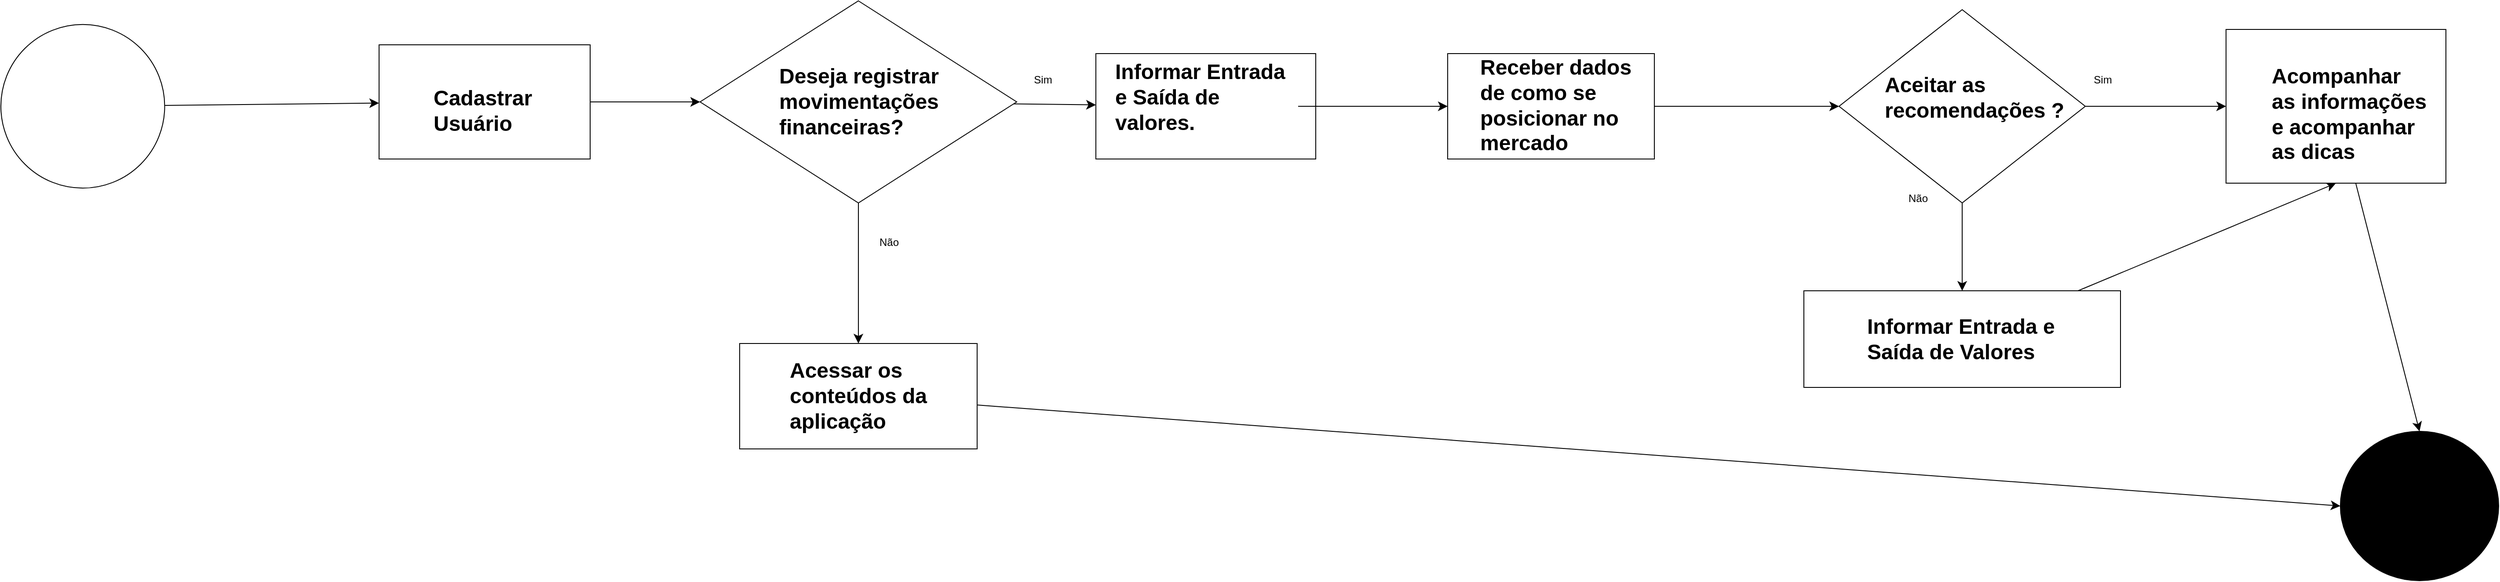 <mxfile version="26.1.1">
  <diagram id="C5RBs43oDa-KdzZeNtuy" name="Page-1">
    <mxGraphModel dx="2427" dy="1789" grid="1" gridSize="10" guides="1" tooltips="1" connect="1" arrows="1" fold="1" page="1" pageScale="1" pageWidth="827" pageHeight="1169" math="0" shadow="0">
      <root>
        <mxCell id="WIyWlLk6GJQsqaUBKTNV-0" />
        <mxCell id="WIyWlLk6GJQsqaUBKTNV-1" parent="WIyWlLk6GJQsqaUBKTNV-0" />
        <mxCell id="SJGNePFqjwrhQGRTZLTp-9" value="" style="edgeStyle=none;curved=1;rounded=0;orthogonalLoop=1;jettySize=auto;html=1;fontSize=12;startSize=8;endSize=8;" parent="WIyWlLk6GJQsqaUBKTNV-1" source="SJGNePFqjwrhQGRTZLTp-0" target="SJGNePFqjwrhQGRTZLTp-8" edge="1">
          <mxGeometry relative="1" as="geometry" />
        </mxCell>
        <mxCell id="SJGNePFqjwrhQGRTZLTp-0" value="" style="ellipse;whiteSpace=wrap;html=1;aspect=fixed;" parent="WIyWlLk6GJQsqaUBKTNV-1" vertex="1">
          <mxGeometry x="-130" y="-33.13" width="186.25" height="186.25" as="geometry" />
        </mxCell>
        <mxCell id="SJGNePFqjwrhQGRTZLTp-18" value="" style="edgeStyle=none;curved=1;rounded=0;orthogonalLoop=1;jettySize=auto;html=1;fontSize=12;startSize=8;endSize=8;" parent="WIyWlLk6GJQsqaUBKTNV-1" source="SJGNePFqjwrhQGRTZLTp-8" target="SJGNePFqjwrhQGRTZLTp-17" edge="1">
          <mxGeometry relative="1" as="geometry" />
        </mxCell>
        <mxCell id="SJGNePFqjwrhQGRTZLTp-8" value="" style="whiteSpace=wrap;html=1;" parent="WIyWlLk6GJQsqaUBKTNV-1" vertex="1">
          <mxGeometry x="300" y="-10" width="240" height="130" as="geometry" />
        </mxCell>
        <mxCell id="SJGNePFqjwrhQGRTZLTp-14" value="&lt;h1 style=&quot;margin-top: 0px;&quot;&gt;Cadastrar Usuário&amp;nbsp;&lt;/h1&gt;" style="text;html=1;whiteSpace=wrap;overflow=hidden;rounded=0;" parent="WIyWlLk6GJQsqaUBKTNV-1" vertex="1">
          <mxGeometry x="360" y="30" width="130" height="120" as="geometry" />
        </mxCell>
        <mxCell id="SJGNePFqjwrhQGRTZLTp-25" value="" style="edgeStyle=none;curved=1;rounded=0;orthogonalLoop=1;jettySize=auto;html=1;fontSize=12;startSize=8;endSize=8;" parent="WIyWlLk6GJQsqaUBKTNV-1" source="SJGNePFqjwrhQGRTZLTp-17" target="SJGNePFqjwrhQGRTZLTp-24" edge="1">
          <mxGeometry relative="1" as="geometry" />
        </mxCell>
        <mxCell id="SJGNePFqjwrhQGRTZLTp-27" value="" style="edgeStyle=none;curved=1;rounded=0;orthogonalLoop=1;jettySize=auto;html=1;fontSize=12;startSize=8;endSize=8;" parent="WIyWlLk6GJQsqaUBKTNV-1" source="SJGNePFqjwrhQGRTZLTp-17" target="SJGNePFqjwrhQGRTZLTp-26" edge="1">
          <mxGeometry relative="1" as="geometry" />
        </mxCell>
        <mxCell id="SJGNePFqjwrhQGRTZLTp-17" value="" style="rhombus;whiteSpace=wrap;html=1;" parent="WIyWlLk6GJQsqaUBKTNV-1" vertex="1">
          <mxGeometry x="665" y="-60" width="360" height="230" as="geometry" />
        </mxCell>
        <mxCell id="SJGNePFqjwrhQGRTZLTp-19" value="&lt;h1 style=&quot;margin-top: 0px;&quot;&gt;Deseja registrar movimentações financeiras?&lt;/h1&gt;" style="text;html=1;whiteSpace=wrap;overflow=hidden;rounded=0;" parent="WIyWlLk6GJQsqaUBKTNV-1" vertex="1">
          <mxGeometry x="752.5" y="5" width="200" height="90" as="geometry" />
        </mxCell>
        <mxCell id="SJGNePFqjwrhQGRTZLTp-24" value="" style="whiteSpace=wrap;html=1;" parent="WIyWlLk6GJQsqaUBKTNV-1" vertex="1">
          <mxGeometry x="1115" y="-0.01" width="250" height="120" as="geometry" />
        </mxCell>
        <mxCell id="SJGNePFqjwrhQGRTZLTp-56" style="edgeStyle=none;curved=1;rounded=0;orthogonalLoop=1;jettySize=auto;html=1;fontSize=12;startSize=8;endSize=8;entryX=0;entryY=0.5;entryDx=0;entryDy=0;" parent="WIyWlLk6GJQsqaUBKTNV-1" source="SJGNePFqjwrhQGRTZLTp-26" target="SJGNePFqjwrhQGRTZLTp-59" edge="1">
          <mxGeometry relative="1" as="geometry">
            <mxPoint x="2303.175" y="520" as="targetPoint" />
          </mxGeometry>
        </mxCell>
        <mxCell id="SJGNePFqjwrhQGRTZLTp-26" value="" style="whiteSpace=wrap;html=1;" parent="WIyWlLk6GJQsqaUBKTNV-1" vertex="1">
          <mxGeometry x="710" y="330" width="270" height="120" as="geometry" />
        </mxCell>
        <mxCell id="SJGNePFqjwrhQGRTZLTp-28" value="Não" style="text;html=1;align=center;verticalAlign=middle;whiteSpace=wrap;rounded=0;" parent="WIyWlLk6GJQsqaUBKTNV-1" vertex="1">
          <mxGeometry x="850" y="200" width="60" height="30" as="geometry" />
        </mxCell>
        <mxCell id="SJGNePFqjwrhQGRTZLTp-29" value="Sim" style="text;html=1;align=center;verticalAlign=middle;whiteSpace=wrap;rounded=0;" parent="WIyWlLk6GJQsqaUBKTNV-1" vertex="1">
          <mxGeometry x="1025" y="15" width="60" height="30" as="geometry" />
        </mxCell>
        <mxCell id="SJGNePFqjwrhQGRTZLTp-30" value="&lt;h1 style=&quot;margin-top: 0px;&quot;&gt;Acessar os conteúdos da aplicação&lt;/h1&gt;" style="text;html=1;whiteSpace=wrap;overflow=hidden;rounded=0;" parent="WIyWlLk6GJQsqaUBKTNV-1" vertex="1">
          <mxGeometry x="765" y="340" width="175" height="110" as="geometry" />
        </mxCell>
        <mxCell id="SJGNePFqjwrhQGRTZLTp-33" value="" style="edgeStyle=none;curved=1;rounded=0;orthogonalLoop=1;jettySize=auto;html=1;fontSize=12;startSize=8;endSize=8;" parent="WIyWlLk6GJQsqaUBKTNV-1" source="SJGNePFqjwrhQGRTZLTp-31" target="SJGNePFqjwrhQGRTZLTp-32" edge="1">
          <mxGeometry relative="1" as="geometry" />
        </mxCell>
        <mxCell id="SJGNePFqjwrhQGRTZLTp-31" value="&lt;h1 style=&quot;margin-top: 0px;&quot;&gt;Informar Entrada e Saída de valores.&lt;/h1&gt;" style="text;html=1;whiteSpace=wrap;overflow=hidden;rounded=0;" parent="WIyWlLk6GJQsqaUBKTNV-1" vertex="1">
          <mxGeometry x="1135" width="210" height="120" as="geometry" />
        </mxCell>
        <mxCell id="SJGNePFqjwrhQGRTZLTp-37" value="" style="edgeStyle=none;curved=1;rounded=0;orthogonalLoop=1;jettySize=auto;html=1;fontSize=12;startSize=8;endSize=8;" parent="WIyWlLk6GJQsqaUBKTNV-1" source="SJGNePFqjwrhQGRTZLTp-32" target="SJGNePFqjwrhQGRTZLTp-36" edge="1">
          <mxGeometry relative="1" as="geometry" />
        </mxCell>
        <mxCell id="SJGNePFqjwrhQGRTZLTp-32" value="" style="whiteSpace=wrap;html=1;" parent="WIyWlLk6GJQsqaUBKTNV-1" vertex="1">
          <mxGeometry x="1515" width="235" height="120" as="geometry" />
        </mxCell>
        <mxCell id="SJGNePFqjwrhQGRTZLTp-34" value="&lt;h1 style=&quot;margin-top: 0px;&quot;&gt;Receber dados de como se posicionar no mercado&lt;/h1&gt;" style="text;html=1;whiteSpace=wrap;overflow=hidden;rounded=0;" parent="WIyWlLk6GJQsqaUBKTNV-1" vertex="1">
          <mxGeometry x="1550" y="-5" width="180" height="120" as="geometry" />
        </mxCell>
        <mxCell id="SJGNePFqjwrhQGRTZLTp-45" value="" style="edgeStyle=none;curved=1;rounded=0;orthogonalLoop=1;jettySize=auto;html=1;fontSize=12;startSize=8;endSize=8;" parent="WIyWlLk6GJQsqaUBKTNV-1" source="SJGNePFqjwrhQGRTZLTp-36" target="SJGNePFqjwrhQGRTZLTp-44" edge="1">
          <mxGeometry relative="1" as="geometry" />
        </mxCell>
        <mxCell id="SJGNePFqjwrhQGRTZLTp-49" value="" style="edgeStyle=none;curved=1;rounded=0;orthogonalLoop=1;jettySize=auto;html=1;fontSize=12;startSize=8;endSize=8;" parent="WIyWlLk6GJQsqaUBKTNV-1" source="SJGNePFqjwrhQGRTZLTp-36" target="SJGNePFqjwrhQGRTZLTp-48" edge="1">
          <mxGeometry relative="1" as="geometry" />
        </mxCell>
        <mxCell id="SJGNePFqjwrhQGRTZLTp-36" value="" style="rhombus;whiteSpace=wrap;html=1;" parent="WIyWlLk6GJQsqaUBKTNV-1" vertex="1">
          <mxGeometry x="1960" y="-50" width="280" height="220" as="geometry" />
        </mxCell>
        <mxCell id="SJGNePFqjwrhQGRTZLTp-38" value="&lt;h1 style=&quot;margin-top: 0px;&quot;&gt;Aceitar as recomendações ?&lt;/h1&gt;" style="text;html=1;whiteSpace=wrap;overflow=hidden;rounded=0;" parent="WIyWlLk6GJQsqaUBKTNV-1" vertex="1">
          <mxGeometry x="2010" y="15" width="210" height="110" as="geometry" />
        </mxCell>
        <mxCell id="SJGNePFqjwrhQGRTZLTp-39" value="Sim" style="text;html=1;align=center;verticalAlign=middle;whiteSpace=wrap;rounded=0;" parent="WIyWlLk6GJQsqaUBKTNV-1" vertex="1">
          <mxGeometry x="2230" y="15" width="60" height="30" as="geometry" />
        </mxCell>
        <mxCell id="SJGNePFqjwrhQGRTZLTp-40" value="Não" style="text;html=1;align=center;verticalAlign=middle;whiteSpace=wrap;rounded=0;" parent="WIyWlLk6GJQsqaUBKTNV-1" vertex="1">
          <mxGeometry x="2020" y="150" width="60" height="30" as="geometry" />
        </mxCell>
        <mxCell id="SJGNePFqjwrhQGRTZLTp-54" style="edgeStyle=none;curved=1;rounded=0;orthogonalLoop=1;jettySize=auto;html=1;entryX=0.5;entryY=1;entryDx=0;entryDy=0;fontSize=12;startSize=8;endSize=8;" parent="WIyWlLk6GJQsqaUBKTNV-1" source="SJGNePFqjwrhQGRTZLTp-44" target="SJGNePFqjwrhQGRTZLTp-48" edge="1">
          <mxGeometry relative="1" as="geometry" />
        </mxCell>
        <mxCell id="SJGNePFqjwrhQGRTZLTp-44" value="" style="whiteSpace=wrap;html=1;" parent="WIyWlLk6GJQsqaUBKTNV-1" vertex="1">
          <mxGeometry x="1920" y="270" width="360" height="110" as="geometry" />
        </mxCell>
        <mxCell id="SJGNePFqjwrhQGRTZLTp-46" value="&lt;h1 style=&quot;margin-top: 0px;&quot;&gt;Informar Entrada e Saída de Valores&lt;/h1&gt;" style="text;html=1;whiteSpace=wrap;overflow=hidden;rounded=0;" parent="WIyWlLk6GJQsqaUBKTNV-1" vertex="1">
          <mxGeometry x="1990" y="290" width="270" height="120" as="geometry" />
        </mxCell>
        <mxCell id="SJGNePFqjwrhQGRTZLTp-60" style="edgeStyle=none;curved=1;rounded=0;orthogonalLoop=1;jettySize=auto;html=1;entryX=0.5;entryY=0;entryDx=0;entryDy=0;fontSize=12;startSize=8;endSize=8;" parent="WIyWlLk6GJQsqaUBKTNV-1" source="SJGNePFqjwrhQGRTZLTp-48" target="SJGNePFqjwrhQGRTZLTp-59" edge="1">
          <mxGeometry relative="1" as="geometry" />
        </mxCell>
        <mxCell id="SJGNePFqjwrhQGRTZLTp-48" value="" style="whiteSpace=wrap;html=1;" parent="WIyWlLk6GJQsqaUBKTNV-1" vertex="1">
          <mxGeometry x="2400" y="-27.5" width="250" height="175" as="geometry" />
        </mxCell>
        <mxCell id="SJGNePFqjwrhQGRTZLTp-50" value="&lt;h1 style=&quot;margin-top: 0px;&quot;&gt;Acompanhar as informações e acompanhar as dicas&amp;nbsp;&lt;/h1&gt;" style="text;html=1;whiteSpace=wrap;overflow=hidden;rounded=0;" parent="WIyWlLk6GJQsqaUBKTNV-1" vertex="1">
          <mxGeometry x="2450" y="5" width="180" height="120" as="geometry" />
        </mxCell>
        <mxCell id="SJGNePFqjwrhQGRTZLTp-59" value="" style="ellipse;fillColor=strokeColor;html=1;" parent="WIyWlLk6GJQsqaUBKTNV-1" vertex="1">
          <mxGeometry x="2530" y="430" width="180" height="170" as="geometry" />
        </mxCell>
      </root>
    </mxGraphModel>
  </diagram>
</mxfile>
